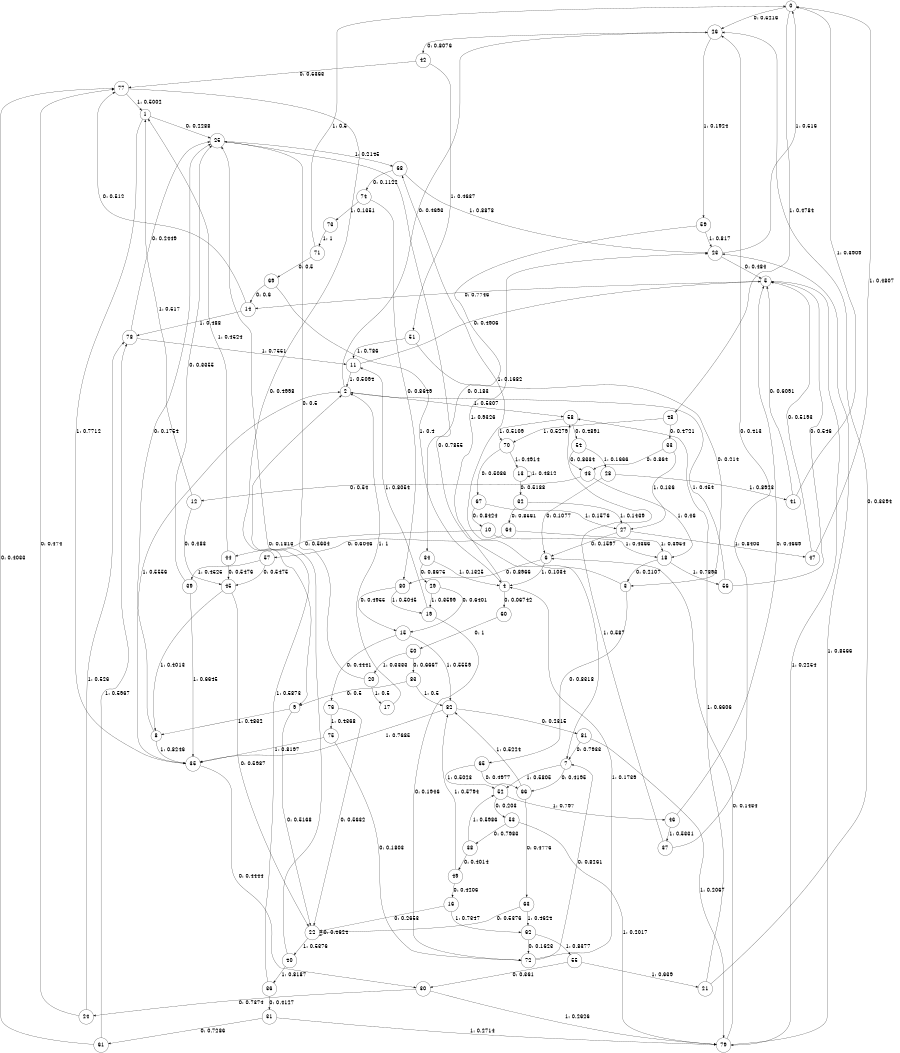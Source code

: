 digraph "ch33randomL10" {
size = "6,8.5";
ratio = "fill";
node [shape = circle];
node [fontsize = 24];
edge [fontsize = 24];
0 -> 26 [label = "0: 0.5216   "];
0 -> 48 [label = "1: 0.4784   "];
1 -> 25 [label = "0: 0.2288   "];
1 -> 35 [label = "1: 0.7712   "];
2 -> 26 [label = "0: 0.4693   "];
2 -> 58 [label = "1: 0.5307   "];
3 -> 65 [label = "0: 0.8318   "];
3 -> 68 [label = "1: 0.1682   "];
4 -> 60 [label = "0: 0.06742  "];
4 -> 23 [label = "1: 0.9326   "];
5 -> 14 [label = "0: 0.7746   "];
5 -> 79 [label = "1: 0.2254   "];
6 -> 80 [label = "0: 0.8966   "];
6 -> 4 [label = "1: 0.1034   "];
7 -> 66 [label = "0: 0.4195   "];
7 -> 52 [label = "1: 0.5805   "];
8 -> 25 [label = "0: 0.1754   "];
8 -> 35 [label = "1: 0.8246   "];
9 -> 22 [label = "0: 0.5168   "];
9 -> 8 [label = "1: 0.4832   "];
10 -> 44 [label = "0: 0.5634   "];
10 -> 18 [label = "1: 0.4366   "];
11 -> 5 [label = "0: 0.4906   "];
11 -> 2 [label = "1: 0.5094   "];
12 -> 45 [label = "0: 0.483    "];
12 -> 1 [label = "1: 0.517    "];
13 -> 32 [label = "0: 0.5188   "];
13 -> 13 [label = "1: 0.4812   "];
14 -> 77 [label = "0: 0.512    "];
14 -> 78 [label = "1: 0.488    "];
15 -> 76 [label = "0: 0.4441   "];
15 -> 82 [label = "1: 0.5559   "];
16 -> 22 [label = "0: 0.2653   "];
16 -> 62 [label = "1: 0.7347   "];
17 -> 2 [label = "1: 1        "];
18 -> 3 [label = "0: 0.2107   "];
18 -> 56 [label = "1: 0.7893   "];
19 -> 72 [label = "0: 0.1946   "];
19 -> 11 [label = "1: 0.8054   "];
20 -> 25 [label = "0: 0.5      "];
20 -> 17 [label = "1: 0.5      "];
21 -> 26 [label = "0: 0.3394   "];
21 -> 58 [label = "1: 0.6606   "];
22 -> 22 [label = "0: 0.4624   "];
22 -> 40 [label = "1: 0.5376   "];
23 -> 5 [label = "0: 0.484    "];
23 -> 0 [label = "1: 0.516    "];
24 -> 77 [label = "0: 0.474    "];
24 -> 78 [label = "1: 0.526    "];
25 -> 7 [label = "0: 0.7855   "];
25 -> 68 [label = "1: 0.2145   "];
26 -> 42 [label = "0: 0.8076   "];
26 -> 59 [label = "1: 0.1924   "];
27 -> 6 [label = "0: 0.1597   "];
27 -> 47 [label = "1: 0.8403   "];
28 -> 6 [label = "0: 0.1077   "];
28 -> 41 [label = "1: 0.8923   "];
29 -> 15 [label = "0: 0.6401   "];
29 -> 19 [label = "1: 0.3599   "];
30 -> 24 [label = "0: 0.7374   "];
30 -> 79 [label = "1: 0.2626   "];
31 -> 61 [label = "0: 0.7286   "];
31 -> 79 [label = "1: 0.2714   "];
32 -> 64 [label = "0: 0.8561   "];
32 -> 27 [label = "1: 0.1439   "];
33 -> 43 [label = "0: 0.864    "];
33 -> 27 [label = "1: 0.136    "];
34 -> 29 [label = "0: 0.8675   "];
34 -> 4 [label = "1: 0.1325   "];
35 -> 30 [label = "0: 0.4444   "];
35 -> 2 [label = "1: 0.5556   "];
36 -> 31 [label = "0: 0.4127   "];
36 -> 2 [label = "1: 0.5873   "];
37 -> 26 [label = "0: 0.413    "];
37 -> 58 [label = "1: 0.587    "];
38 -> 49 [label = "0: 0.4014   "];
38 -> 52 [label = "1: 0.5986   "];
39 -> 25 [label = "0: 0.3355   "];
39 -> 35 [label = "1: 0.6645   "];
40 -> 25 [label = "0: 0.1813   "];
40 -> 36 [label = "1: 0.8187   "];
41 -> 5 [label = "0: 0.6091   "];
41 -> 0 [label = "1: 0.3909   "];
42 -> 77 [label = "0: 0.5363   "];
42 -> 51 [label = "1: 0.4637   "];
43 -> 12 [label = "0: 0.54     "];
43 -> 18 [label = "1: 0.46     "];
44 -> 45 [label = "0: 0.5476   "];
44 -> 1 [label = "1: 0.4524   "];
45 -> 22 [label = "0: 0.5987   "];
45 -> 8 [label = "1: 0.4013   "];
46 -> 5 [label = "0: 0.4669   "];
46 -> 37 [label = "1: 0.5331   "];
47 -> 5 [label = "0: 0.5193   "];
47 -> 0 [label = "1: 0.4807   "];
48 -> 33 [label = "0: 0.4721   "];
48 -> 70 [label = "1: 0.5279   "];
49 -> 16 [label = "0: 0.4206   "];
49 -> 82 [label = "1: 0.5794   "];
50 -> 83 [label = "0: 0.6667   "];
50 -> 20 [label = "1: 0.3333   "];
51 -> 3 [label = "0: 0.214    "];
51 -> 11 [label = "1: 0.786    "];
52 -> 53 [label = "0: 0.203    "];
52 -> 46 [label = "1: 0.797    "];
53 -> 38 [label = "0: 0.7983   "];
53 -> 79 [label = "1: 0.2017   "];
54 -> 43 [label = "0: 0.8334   "];
54 -> 28 [label = "1: 0.1666   "];
55 -> 30 [label = "0: 0.361    "];
55 -> 21 [label = "1: 0.639    "];
56 -> 5 [label = "0: 0.546    "];
56 -> 2 [label = "1: 0.454    "];
57 -> 45 [label = "0: 0.5475   "];
57 -> 39 [label = "1: 0.4525   "];
58 -> 54 [label = "0: 0.4891   "];
58 -> 70 [label = "1: 0.5109   "];
59 -> 34 [label = "0: 0.183    "];
59 -> 23 [label = "1: 0.817    "];
60 -> 50 [label = "0: 1        "];
61 -> 77 [label = "0: 0.4033   "];
61 -> 78 [label = "1: 0.5967   "];
62 -> 72 [label = "0: 0.1623   "];
62 -> 55 [label = "1: 0.8377   "];
63 -> 22 [label = "0: 0.5376   "];
63 -> 62 [label = "1: 0.4624   "];
64 -> 57 [label = "0: 0.6046   "];
64 -> 18 [label = "1: 0.3954   "];
65 -> 66 [label = "0: 0.4977   "];
65 -> 52 [label = "1: 0.5023   "];
66 -> 63 [label = "0: 0.4776   "];
66 -> 82 [label = "1: 0.5224   "];
67 -> 10 [label = "0: 0.8424   "];
67 -> 27 [label = "1: 0.1576   "];
68 -> 74 [label = "0: 0.1122   "];
68 -> 23 [label = "1: 0.8878   "];
69 -> 14 [label = "0: 0.6      "];
69 -> 4 [label = "1: 0.4      "];
70 -> 67 [label = "0: 0.5086   "];
70 -> 13 [label = "1: 0.4914   "];
71 -> 69 [label = "0: 0.5      "];
71 -> 0 [label = "1: 0.5      "];
72 -> 7 [label = "0: 0.8261   "];
72 -> 4 [label = "1: 0.1739   "];
73 -> 71 [label = "1: 1        "];
74 -> 80 [label = "0: 0.8649   "];
74 -> 73 [label = "1: 0.1351   "];
75 -> 72 [label = "0: 0.1803   "];
75 -> 35 [label = "1: 0.8197   "];
76 -> 22 [label = "0: 0.5632   "];
76 -> 75 [label = "1: 0.4368   "];
77 -> 9 [label = "0: 0.4998   "];
77 -> 1 [label = "1: 0.5002   "];
78 -> 25 [label = "0: 0.2449   "];
78 -> 11 [label = "1: 0.7551   "];
79 -> 6 [label = "0: 0.1434   "];
79 -> 23 [label = "1: 0.8566   "];
80 -> 15 [label = "0: 0.4955   "];
80 -> 19 [label = "1: 0.5045   "];
81 -> 7 [label = "0: 0.7933   "];
81 -> 79 [label = "1: 0.2067   "];
82 -> 81 [label = "0: 0.2315   "];
82 -> 35 [label = "1: 0.7685   "];
83 -> 9 [label = "0: 0.5      "];
83 -> 82 [label = "1: 0.5      "];
}